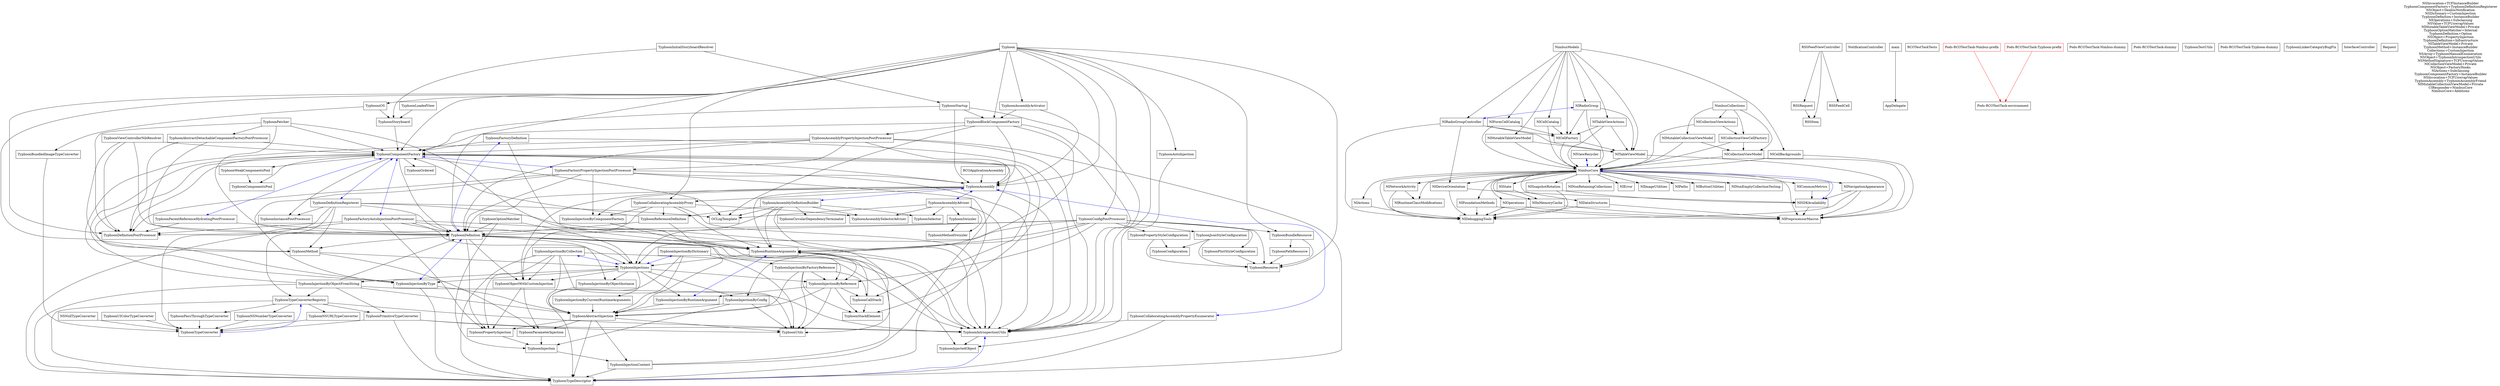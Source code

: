 digraph G {
	node [shape=box];
	"OCLogTemplate" -> {};
	"TyphoonAssembly" -> "TyphoonInjectionByComponentFactory";
	"TyphoonAssembly" -> "TyphoonDefinition";
	"TyphoonAssembly" -> "TyphoonIntrospectionUtils";
	"TyphoonAssembly" -> "TyphoonRuntimeArguments";
	"TyphoonAssembly" -> "TyphoonComponentFactory";
	"TyphoonAssembly" -> "TyphoonObjectWithCustomInjection";
	"TyphoonAssembly" -> "TyphoonCollaboratingAssemblyProxy";
	"NIPreprocessorMacros" -> {};
	"NIRuntimeClassModifications" -> {};
	"TyphoonCircularDependencyTerminator" -> {};
	"TyphoonFactoryDefinition" -> "TyphoonRuntimeArguments";
	"TyphoonFactoryDefinition" -> "TyphoonComponentFactory";
	"TyphoonFactoryDefinition" -> "TyphoonIntrospectionUtils";
	"NIFormCellCatalog" -> "NimbusCore";
	"NIFormCellCatalog" -> "NICellFactory";
	"TyphooniOS" -> "TyphoonBundledImageTypeConverter";
	"TyphooniOS" -> "TyphoonStoryboard";
	"RSSRequest" -> "RSSItem";
	"TyphoonTypeConverterRegistry" -> "TyphoonIntrospectionUtils";
	"TyphoonTypeConverterRegistry" -> "TyphoonNSURLTypeConverter";
	"TyphoonTypeConverterRegistry" -> "TyphoonTypeDescriptor";
	"TyphoonTypeConverterRegistry" -> "TyphoonPrimitiveTypeConverter";
	"TyphoonTypeConverterRegistry" -> "TyphoonPassThroughTypeConverter";
	"TyphoonTypeConverterRegistry" -> "TyphoonNSNumberTypeConverter";
	"TyphoonIntrospectionUtils" -> "TyphoonInjectedObject";
	"NotificationController" -> {};
	"NimbusModels" -> "NICellBackgrounds";
	"NimbusModels" -> "NICellCatalog";
	"NimbusModels" -> "NITableViewActions";
	"NimbusModels" -> "NICellFactory";
	"NimbusModels" -> "NITableViewModel";
	"NimbusModels" -> "NIMutableTableViewModel";
	"NimbusModels" -> "NIRadioGroupController";
	"NimbusModels" -> "NIFormCellCatalog";
	"NimbusModels" -> "NIRadioGroup";
	"NIFoundationMethods" -> "NIDebuggingTools";
	"NIFoundationMethods" -> "NIPreprocessorMacros";
	"TyphoonPathResource" -> "TyphoonResource";
	"TyphoonComponentFactory" -> "TyphoonDefinitionPostProcessor";
	"TyphoonComponentFactory" -> "TyphoonOrdered";
	"TyphoonComponentFactory" -> "OCLogTemplate";
	"TyphoonComponentFactory" -> "TyphoonComponentsPool";
	"TyphoonComponentFactory" -> "TyphoonDefinition";
	"TyphoonComponentFactory" -> "TyphoonStackElement";
	"TyphoonComponentFactory" -> "TyphoonCallStack";
	"TyphoonComponentFactory" -> "TyphoonWeakComponentsPool";
	"TyphoonComponentFactory" -> "TyphoonInstancePostProcessor";
	"TyphoonPlistStyleConfiguration" -> "TyphoonResource";
	"TyphoonInjectionByRuntimeArgument" -> "TyphoonAbstractInjection";
	"NIDeviceOrientation" -> "NISDKAvailability";
	"NIDeviceOrientation" -> "NIDebuggingTools";
	"main" -> "AppDelegate";
	"TyphoonCallStack" -> "TyphoonRuntimeArguments";
	"TyphoonCallStack" -> "TyphoonStackElement";
	"TyphoonParameterInjection" -> "TyphoonInjection";
	"NIDebuggingTools" -> {};
	"TyphoonPatcher" -> "TyphoonDefinitionPostProcessor";
	"TyphoonPatcher" -> "TyphoonComponentFactory";
	"TyphoonPatcher" -> "TyphoonAbstractDetachableComponentFactoryPostProcessor";
	"TyphoonPatcher" -> "TyphoonDefinition";
	"TyphoonPatcher" -> "TyphoonRuntimeArguments";
	"TyphoonAutoInjection" -> "TyphoonInjectedObject";
	"NINavigationAppearance" -> "NIDebuggingTools";
	"NINavigationAppearance" -> "NIPreprocessorMacros";
	"NINavigationAppearance" -> "NISDKAvailability";
	"NISnapshotRotation" -> "NISDKAvailability";
	"NISnapshotRotation" -> "NIDebuggingTools";
	"NIMutableTableViewModel" -> "NITableViewModel";
	"NIMutableTableViewModel" -> "NimbusCore";
	"TyphoonAbstractDetachableComponentFactoryPostProcessor" -> "TyphoonDefinitionPostProcessor";
	"TyphoonAbstractDetachableComponentFactoryPostProcessor" -> "TyphoonComponentFactory";
	"TyphoonAbstractDetachableComponentFactoryPostProcessor" -> "TyphoonDefinition";
	"TyphoonInitialStoryboardResolver" -> "TyphoonStoryboard";
	"TyphoonInitialStoryboardResolver" -> "TyphoonStartup";
	"TyphoonFactoryPropertyInjectionPostProcessor" -> "TyphoonDefinitionPostProcessor";
	"TyphoonFactoryPropertyInjectionPostProcessor" -> "TyphoonAssembly";
	"TyphoonFactoryPropertyInjectionPostProcessor" -> "TyphoonDefinition";
	"TyphoonFactoryPropertyInjectionPostProcessor" -> "TyphoonInjectionByComponentFactory";
	"TyphoonFactoryPropertyInjectionPostProcessor" -> "TyphoonInjectionByType";
	"TyphoonFactoryPropertyInjectionPostProcessor" -> "TyphoonTypeDescriptor";
	"TyphoonFactoryPropertyInjectionPostProcessor" -> "TyphoonIntrospectionUtils";
	"TyphoonAssemblyAdviser" -> "OCLogTemplate";
	"TyphoonAssemblyAdviser" -> "TyphoonIntrospectionUtils";
	"TyphoonAssemblyAdviser" -> "TyphoonAssemblySelectorAdviser";
	"TyphoonAssemblyAdviser" -> "TyphoonSwizzler";
	"TyphoonAssemblyAdviser" -> "TyphoonSelector";
	"TyphoonAssemblyAdviser" -> "TyphoonMethodSwizzler";
	"RSSFeedViewController" -> "RSSRequest";
	"RSSFeedViewController" -> "RSSItem";
	"RSSFeedViewController" -> "RSSFeedCell";
	"TyphoonInjectionByCollection" -> "TyphoonIntrospectionUtils";
	"TyphoonInjectionByCollection" -> "TyphoonUtils";
	"TyphoonInjectionByCollection" -> "TyphoonTypeDescriptor";
	"TyphoonInjectionByCollection" -> "TyphoonObjectWithCustomInjection";
	"TyphoonInjectionByCollection" -> "TyphoonPropertyInjection";
	"TyphoonInjectionByCollection" -> "TyphoonAbstractInjection";
	"RSSItem" -> {};
	"NIActions" -> "NIDebuggingTools";
	"TyphoonInjectionByCurrentRuntimeArguments" -> "TyphoonAbstractInjection";
	"NIMutableCollectionViewModel" -> "NICollectionViewModel";
	"NIMutableCollectionViewModel" -> "NimbusCore";
	"RCOTestTaskTests" -> {};
	"TyphoonInjectionByType" -> "TyphoonComponentFactory";
	"TyphoonInjectionByType" -> "TyphoonAbstractInjection";
	"TyphoonInjectionByType" -> "TyphoonTypeDescriptor";
	"NINonRetainingCollections" -> {};
	"NIOperations" -> "NIDebuggingTools";
	"NIOperations" -> "NIPreprocessorMacros";
	"NIInMemoryCache" -> "NIDebuggingTools";
	"NIInMemoryCache" -> "NIPreprocessorMacros";
	"TyphoonPassThroughTypeConverter" -> "TyphoonTypeConverter";
	"NIError" -> {};
	"Pods-RCOTestTask-environment" -> {};
	"TyphoonMethodSwizzler" -> {};
	"NICommonMetrics" -> "NISDKAvailability";
	"NIDataStructures" -> "NIDebuggingTools";
	"NIDataStructures" -> "NIPreprocessorMacros";
	"NIImageUtilities" -> {};
	"RSSFeedCell" -> {};
	"NIPaths" -> {};
	"TyphoonSelector" -> {};
	"TyphoonAssemblyPropertyInjectionPostProcessor" -> "TyphoonAssembly";
	"TyphoonAssemblyPropertyInjectionPostProcessor" -> "TyphoonDefinition";
	"TyphoonAssemblyPropertyInjectionPostProcessor" -> "TyphoonIntrospectionUtils";
	"TyphoonAssemblyPropertyInjectionPostProcessor" -> "TyphoonComponentFactory";
	"TyphoonAssemblyPropertyInjectionPostProcessor" -> "TyphoonInjectionByType";
	"TyphoonAssemblyPropertyInjectionPostProcessor" -> "TyphoonTypeDescriptor";
	"TyphoonAssemblyPropertyInjectionPostProcessor" -> "TyphoonFactoryPropertyInjectionPostProcessor";
	"TyphoonInjectionByComponentFactory" -> "TyphoonAbstractInjection";
	"TyphoonOptionMatcher" -> "TyphoonInjection";
	"TyphoonOptionMatcher" -> "TyphoonInjections";
	"TyphoonOptionMatcher" -> "TyphoonDefinition";
	"NIButtonUtilities" -> {};
	"TyphoonPropertyStyleConfiguration" -> "TyphoonConfiguration";
	"TyphoonPropertyStyleConfiguration" -> "TyphoonResource";
	"AppDelegate" -> {};
	"TyphoonCollaboratingAssemblyPropertyEnumerator" -> "TyphoonTypeDescriptor";
	"TyphoonCollaboratingAssemblyPropertyEnumerator" -> "TyphoonIntrospectionUtils";
	"NICellBackgrounds" -> "NIPreprocessorMacros";
	"NICellBackgrounds" -> "NimbusCore";
	"TyphoonRuntimeArguments" -> "TyphoonInjections";
	"TyphoonRuntimeArguments" -> "TyphoonIntrospectionUtils";
	"TyphoonRuntimeArguments" -> "TyphoonInjectionByReference";
	"NICellCatalog" -> "NimbusCore";
	"NICellCatalog" -> "NICellFactory";
	"TyphoonBlockComponentFactory" -> "TyphoonComponentFactory";
	"TyphoonBlockComponentFactory" -> "OCLogTemplate";
	"TyphoonBlockComponentFactory" -> "TyphoonAssembly";
	"TyphoonBlockComponentFactory" -> "TyphoonIntrospectionUtils";
	"TyphoonBlockComponentFactory" -> "TyphoonRuntimeArguments";
	"TyphoonBlockComponentFactory" -> "TyphoonAssemblyPropertyInjectionPostProcessor";
	"TyphoonUIColorTypeConverter" -> "TyphoonTypeConverter";
	"RCOApplicationAssembly" -> "TyphoonAssembly";
	"TyphoonInjectionByObjectInstance" -> "TyphoonAbstractInjection";
	"TyphoonReferenceDefinition" -> "TyphoonRuntimeArguments";
	"TyphoonReferenceDefinition" -> "TyphoonComponentFactory";
	"TyphoonReferenceDefinition" -> "TyphoonDefinition";
	"TyphoonInjectionByDictionary" -> "TyphoonIntrospectionUtils";
	"TyphoonInjectionByDictionary" -> "TyphoonTypeDescriptor";
	"TyphoonInjectionByDictionary" -> "TyphoonUtils";
	"TyphoonInjectionByDictionary" -> "TyphoonAbstractInjection";
	"TyphoonInjection" -> "TyphoonInjectionContext";
	"TyphoonInjectionByObjectFromString" -> "TyphoonTypeConverterRegistry";
	"TyphoonInjectionByObjectFromString" -> "TyphoonIntrospectionUtils";
	"TyphoonInjectionByObjectFromString" -> "TyphoonComponentFactory";
	"TyphoonInjectionByObjectFromString" -> "TyphoonTypeDescriptor";
	"TyphoonInjectionByObjectFromString" -> "TyphoonPrimitiveTypeConverter";
	"TyphoonInjectionByObjectFromString" -> "TyphoonAbstractInjection";
	"TyphoonInjectionByObjectFromString" -> "TyphoonDefinition";
	"TyphoonInjectionByConfig" -> "TyphoonInjection";
	"TyphoonInjectionByConfig" -> "TyphoonAbstractInjection";
	"TyphoonInjectionByConfig" -> "TyphoonUtils";
	"TyphoonNSURLTypeConverter" -> "TyphoonTypeConverter";
	"TyphoonAssemblyActivator" -> "TyphoonBlockComponentFactory";
	"TyphoonAssemblyActivator" -> "TyphoonAssembly";
	"TyphoonObjectWithCustomInjection" -> "TyphoonParameterInjection";
	"TyphoonObjectWithCustomInjection" -> "TyphoonPropertyInjection";
	"Pods-RCOTestTask-Nimbus-dummy" -> {};
	"TyphoonComponentsPool" -> {};
	"TyphoonDefinition" -> "TyphoonInjectionByFactoryReference";
	"TyphoonDefinition" -> "TyphoonRuntimeArguments";
	"TyphoonDefinition" -> "TyphoonInjectionByReference";
	"TyphoonDefinition" -> "TyphoonObjectWithCustomInjection";
	"TyphoonDefinition" -> "TyphoonInjections";
	"TyphoonDefinition" -> "TyphoonPropertyInjection";
	"TyphoonDefinition" -> "TyphoonMethod";
	"TyphoonDefinition" -> "TyphoonInjectionByObjectInstance";
	"TyphoonBundledImageTypeConverter" -> "TyphoonTypeConverter";
	"NINetworkActivity" -> "NIDebuggingTools";
	"NINetworkActivity" -> "NIRuntimeClassModifications";
	"NICollectionViewActions" -> "NimbusCore";
	"NICollectionViewActions" -> "NICollectionViewCellFactory";
	"TyphoonViewControllerNibResolver" -> "TyphoonDefinitionPostProcessor";
	"TyphoonViewControllerNibResolver" -> "TyphoonDefinition";
	"TyphoonViewControllerNibResolver" -> "TyphoonComponentFactory";
	"TyphoonViewControllerNibResolver" -> "TyphoonMethod";
	"Typhoon" -> "TyphoonDefinitionPostProcessor";
	"Typhoon" -> "TyphoonAssembly";
	"Typhoon" -> "TyphoonDefinition";
	"Typhoon" -> "TyphoonIntrospectionUtils";
	"Typhoon" -> "TyphoonBlockComponentFactory";
	"Typhoon" -> "TyphoonConfigPostProcessor";
	"Typhoon" -> "TyphoonAssemblyActivator";
	"Typhoon" -> "TyphoonComponentFactory";
	"Typhoon" -> "TyphoonBundleResource";
	"Typhoon" -> "TyphoonCollaboratingAssemblyProxy";
	"Typhoon" -> "TyphooniOS";
	"Typhoon" -> "TyphoonResource";
	"Typhoon" -> "TyphoonMethod";
	"Typhoon" -> "TyphoonAutoInjection";
	"NICollectionViewModel" -> "NIPreprocessorMacros";
	"NICollectionViewModel" -> "NimbusCore";
	"TyphoonBundleResource" -> "TyphoonResource";
	"TyphoonBundleResource" -> "TyphoonPathResource";
	"TyphoonDefinitionPostProcessor" -> {};
	"NISDKAvailability" -> "NIPreprocessorMacros";
	"NINonEmptyCollectionTesting" -> {};
	"Pods-RCOTestTask-dummy" -> {};
	"TyphoonPrimitiveTypeConverter" -> "TyphoonTypeDescriptor";
	"TyphoonPrimitiveTypeConverter" -> "TyphoonUtils";
	"TyphoonPrimitiveTypeConverter" -> "TyphoonTypeConverter";
	"TyphoonPrimitiveTypeConverter" -> "TyphoonIntrospectionUtils";
	"TyphoonMethod" -> "TyphoonInjections";
	"TyphoonMethod" -> "TyphoonParameterInjection";
	"NIRadioGroup" -> "NITableViewModel";
	"NIRadioGroup" -> "NICellFactory";
	"NIRadioGroup" -> "NimbusCore";
	"TyphoonTestUtils" -> {};
	"TyphoonStackElement" -> {};
	"Pods-RCOTestTask-Typhoon-dummy" -> {};
	"TyphoonAssemblyDefinitionBuilder" -> "OCLogTemplate";
	"TyphoonAssemblyDefinitionBuilder" -> "TyphoonAssemblySelectorAdviser";
	"TyphoonAssemblyDefinitionBuilder" -> "TyphoonUtils";
	"TyphoonAssemblyDefinitionBuilder" -> "TyphoonCircularDependencyTerminator";
	"TyphoonAssemblyDefinitionBuilder" -> "TyphoonRuntimeArguments";
	"TyphoonAssemblyDefinitionBuilder" -> "TyphoonInjections";
	"TyphoonAssemblyDefinitionBuilder" -> "TyphoonSelector";
	"TyphoonAssemblyDefinitionBuilder" -> "TyphoonReferenceDefinition";
	"TyphoonInjectedObject" -> {};
	"TyphoonSwizzler" -> "TyphoonMethodSwizzler";
	"TyphoonLinkerCategoryBugFix" -> {};
	"TyphoonNSNumberTypeConverter" -> "TyphoonTypeConverter";
	"TyphoonParentReferenceHydratingPostProcessor" -> "TyphoonDefinitionPostProcessor";
	"TyphoonParentReferenceHydratingPostProcessor" -> "TyphoonDefinition";
	"TyphoonInstancePostProcessor" -> {};
	"NIRadioGroupController" -> "NITableViewModel";
	"NIRadioGroupController" -> "NIDebuggingTools";
	"NIRadioGroupController" -> "NIDeviceOrientation";
	"NIRadioGroupController" -> "NICellFactory";
	"NIState" -> "NIInMemoryCache";
	"TyphoonUtils" -> {};
	"NITableViewActions" -> "NITableViewModel";
	"NITableViewActions" -> "NimbusCore";
	"NITableViewActions" -> "NICellFactory";
	"TyphoonCollaboratingAssemblyProxy" -> "TyphoonRuntimeArguments";
	"TyphoonCollaboratingAssemblyProxy" -> "TyphoonObjectWithCustomInjection";
	"TyphoonCollaboratingAssemblyProxy" -> "TyphoonInjectionByComponentFactory";
	"TyphoonCollaboratingAssemblyProxy" -> "TyphoonIntrospectionUtils";
	"TyphoonCollaboratingAssemblyProxy" -> "TyphoonAssemblySelectorAdviser";
	"TyphoonCollaboratingAssemblyProxy" -> "TyphoonReferenceDefinition";
	"NITableViewModel" -> "NIPreprocessorMacros";
	"NITableViewModel" -> "NimbusCore";
	"TyphoonDefinitionRegisterer" -> "TyphoonTypeConverterRegistry";
	"TyphoonDefinitionRegisterer" -> "TyphoonInstancePostProcessor";
	"TyphoonDefinitionRegisterer" -> "OCLogTemplate";
	"TyphoonDefinitionRegisterer" -> "TyphoonDefinition";
	"TyphoonDefinitionRegisterer" -> "TyphoonIntrospectionUtils";
	"TyphoonDefinitionRegisterer" -> "TyphoonTypeConverter";
	"TyphoonDefinitionRegisterer" -> "TyphoonMethod";
	"NSNullTypeConverter" -> "TyphoonTypeConverter";
	"TyphoonInjectionContext" -> "TyphoonRuntimeArguments";
	"TyphoonInjectionContext" -> "TyphoonTypeDescriptor";
	"TyphoonInjectionContext" -> "TyphoonComponentFactory";
	"TyphoonOrdered" -> {};
	"TyphoonConfiguration" -> {};
	"TyphoonStartup" -> "TyphoonComponentFactory";
	"TyphoonStartup" -> "TyphoonBlockComponentFactory";
	"TyphoonStartup" -> "TyphoonAssembly";
	"TyphoonStartup" -> "TyphoonIntrospectionUtils";
	"InterfaceController" -> {};
	"TyphoonFactoryAutoInjectionPostProcessor" -> "TyphoonDefinitionPostProcessor";
	"TyphoonFactoryAutoInjectionPostProcessor" -> "TyphoonDefinition";
	"TyphoonFactoryAutoInjectionPostProcessor" -> "TyphoonIntrospectionUtils";
	"TyphoonFactoryAutoInjectionPostProcessor" -> "TyphoonInjectedObject";
	"TyphoonFactoryAutoInjectionPostProcessor" -> "TyphoonTypeDescriptor";
	"TyphoonFactoryAutoInjectionPostProcessor" -> "TyphoonInjections";
	"TyphoonFactoryAutoInjectionPostProcessor" -> "TyphoonPropertyInjection";
	"TyphoonStoryboard" -> "TyphoonComponentFactory";
	"TyphoonInjectionByFactoryReference" -> "TyphoonStackElement";
	"TyphoonInjectionByFactoryReference" -> "TyphoonUtils";
	"TyphoonInjectionByFactoryReference" -> "TyphoonAbstractInjection";
	"TyphoonInjectionByFactoryReference" -> "TyphoonCallStack";
	"TyphoonInjectionByFactoryReference" -> "TyphoonInjectionByReference";
	"TyphoonWeakComponentsPool" -> "TyphoonComponentsPool";
	"TyphoonAssemblySelectorAdviser" -> {};
	"Request" -> {};
	"TyphoonConfigPostProcessor" -> "TyphoonDefinitionPostProcessor";
	"TyphoonConfigPostProcessor" -> "TyphoonJsonStyleConfiguration";
	"TyphoonConfigPostProcessor" -> "TyphoonDefinition";
	"TyphoonConfigPostProcessor" -> "TyphoonInjectionByConfig";
	"TyphoonConfigPostProcessor" -> "TyphoonRuntimeArguments";
	"TyphoonConfigPostProcessor" -> "TyphoonInjections";
	"TyphoonConfigPostProcessor" -> "TyphoonPropertyStyleConfiguration";
	"TyphoonConfigPostProcessor" -> "TyphoonPlistStyleConfiguration";
	"TyphoonConfigPostProcessor" -> "TyphoonInjectionByReference";
	"TyphoonConfigPostProcessor" -> "TyphoonResource";
	"TyphoonConfigPostProcessor" -> "TyphoonBundleResource";
	"TyphoonInjections" -> "TyphoonInjectionByObjectFromString";
	"TyphoonInjections" -> "TyphoonInjectionByConfig";
	"TyphoonInjections" -> "TyphoonInjectionByType";
	"TyphoonInjections" -> "TyphoonInjectionByReference";
	"TyphoonInjections" -> "TyphoonObjectWithCustomInjection";
	"TyphoonInjections" -> "TyphoonInjectionByRuntimeArgument";
	"TyphoonInjections" -> "TyphoonInjectionByCurrentRuntimeArguments";
	"TyphoonInjections" -> "TyphoonInjectionByObjectInstance";
	"TyphoonLoadedView" -> "TyphoonStoryboard";
	"TyphoonResource" -> {};
	"TyphoonJsonStyleConfiguration" -> "TyphoonConfiguration";
	"TyphoonJsonStyleConfiguration" -> "TyphoonResource";
	"NimbusCore" -> "NINonEmptyCollectionTesting";
	"NimbusCore" -> "NIPreprocessorMacros";
	"NimbusCore" -> "NIRuntimeClassModifications";
	"NimbusCore" -> "NISnapshotRotation";
	"NimbusCore" -> "NIDebuggingTools";
	"NimbusCore" -> "NINonRetainingCollections";
	"NimbusCore" -> "NIButtonUtilities";
	"NimbusCore" -> "NIOperations";
	"NimbusCore" -> "NIInMemoryCache";
	"NimbusCore" -> "NINetworkActivity";
	"NimbusCore" -> "NINavigationAppearance";
	"NimbusCore" -> "NIActions";
	"NimbusCore" -> "NICommonMetrics";
	"NimbusCore" -> "NIDataStructures";
	"NimbusCore" -> "NIImageUtilities";
	"NimbusCore" -> "NIError";
	"NimbusCore" -> "NIFoundationMethods";
	"NimbusCore" -> "NIPaths";
	"NimbusCore" -> "NIState";
	"NimbusCore" -> "NIDeviceOrientation";
	"NimbusCollections" -> "NICollectionViewModel";
	"NimbusCollections" -> "NICollectionViewCellFactory";
	"NimbusCollections" -> "NICollectionViewActions";
	"NimbusCollections" -> "NIMutableCollectionViewModel";
	"NICellFactory" -> "NITableViewModel";
	"NICellFactory" -> "NimbusCore";
	"TyphoonInjectionByReference" -> "TyphoonStackElement";
	"TyphoonInjectionByReference" -> "TyphoonInjectionByRuntimeArgument";
	"TyphoonInjectionByReference" -> "TyphoonUtils";
	"TyphoonInjectionByReference" -> "TyphoonAbstractInjection";
	"TyphoonInjectionByReference" -> "TyphoonCallStack";
	"NICollectionViewCellFactory" -> "NICollectionViewModel";
	"NICollectionViewCellFactory" -> "NimbusCore";
	"TyphoonPropertyInjection" -> "TyphoonInjection";
	"TyphoonAbstractInjection" -> "TyphoonTypeDescriptor";
	"TyphoonAbstractInjection" -> "TyphoonPropertyInjection";
	"TyphoonAbstractInjection" -> "TyphoonUtils";
	"TyphoonAbstractInjection" -> "TyphoonInjectionContext";
	"TyphoonAbstractInjection" -> "TyphoonParameterInjection";
	
	"Pods-RCOTestTask-Nimbus-prefix" [color=red];
	"Pods-RCOTestTask-Nimbus-prefix" -> "Pods-RCOTestTask-environment" [color=red];
	"Pods-RCOTestTask-Typhoon-prefix" [color=red];
	"Pods-RCOTestTask-Typhoon-prefix" -> "Pods-RCOTestTask-environment" [color=red];
	
	edge [color=blue, dir=both];
	"TyphoonTypeConverterRegistry" -> "TyphoonTypeConverter";
	"TyphoonInjectionByCollection" -> "TyphoonInjections";
	"TyphoonInjectionByType" -> "TyphoonDefinition";
	"TyphoonInjectionByRuntimeArgument" -> "TyphoonRuntimeArguments";
	"TyphoonComponentFactory" -> "TyphoonParentReferenceHydratingPostProcessor";
	"TyphoonAssembly" -> "TyphoonAssemblyDefinitionBuilder";
	"NIViewRecycler" -> "NimbusCore";
	"TyphoonComponentFactory" -> "TyphoonFactoryPropertyInjectionPostProcessor";
	"NISDKAvailability" -> "NimbusCore";
	"TyphoonComponentFactory" -> "TyphoonDefinitionRegisterer";
	"NIRadioGroup" -> "NIRadioGroupController";
	"TyphoonFactoryDefinition" -> "TyphoonDefinition";
	"TyphoonComponentFactory" -> "TyphoonFactoryAutoInjectionPostProcessor";
	"TyphoonAssembly" -> "TyphoonCollaboratingAssemblyPropertyEnumerator";
	"TyphoonAssembly" -> "TyphoonAssemblyAdviser";
	"TyphoonIntrospectionUtils" -> "TyphoonTypeDescriptor";
	"TyphoonInjectionByDictionary" -> "TyphoonInjections";
	
	edge [color=black];
	node [shape=plaintext];
	"Categories" [label="NSInvocation+TCFInstanceBuilder\nTyphoonComponentFactory+TyphoonDefinitionRegisterer\nNSObject+DeallocNotification\nNSDictionary+CustomInjection\nTyphoonDefinition+InstanceBuilder\nNIOperations+Subclassing\nNSValue+TCFUnwrapValues\nNIMutableTableViewModel+Private\nTyphoonOptionMatcher+Internal\nTyphoonDefinition+Option\nNSObject+PropertyInjection\nTyphoonDefinition+Infrastructure\nNITableViewModel+Private\nTyphoonMethod+InstanceBuilder\nCollections+CustomInjection\nNSArray+TyphoonManualEnumeration\nNSObject+TyphoonIntrospectionUtils\nNSMethodSignature+TCFUnwrapValues\nNICollectionViewModel+Private\nNSObject+FactoryHooks\nNIActions+Subclassing\nTyphoonComponentFactory+InstanceBuilder\nNSInvocation+TCFUnwrapValues\nTyphoonAssembly+TyphoonAssemblyFriend\nNIMutableCollectionViewModel+Private\nUIResponder+NimbusCore\nNimbusCore+Additions"];
}

